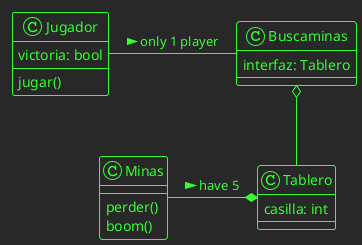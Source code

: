 @startuml
!theme crt-green
class Buscaminas{
interfaz: Tablero
}
class Tablero{
casilla: int 
}
class Minas{
perder()
boom()
}
class Jugador{
victoria: bool
jugar()
}
Minas -* Tablero: have 5 >
Buscaminas o-- Tablero
Jugador - Buscaminas: only 1 player >
@enduml